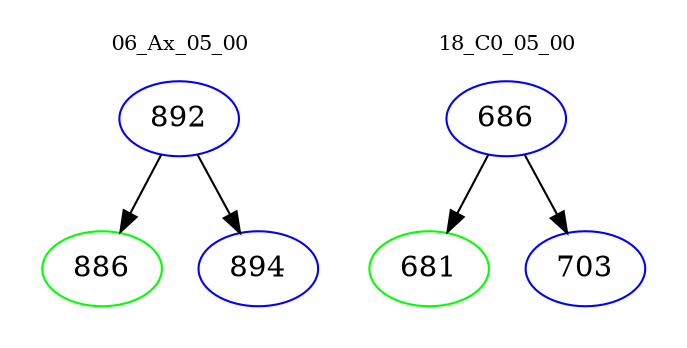 digraph{
subgraph cluster_0 {
color = white
label = "06_Ax_05_00";
fontsize=10;
T0_892 [label="892", color="blue"]
T0_892 -> T0_886 [color="black"]
T0_886 [label="886", color="green"]
T0_892 -> T0_894 [color="black"]
T0_894 [label="894", color="blue"]
}
subgraph cluster_1 {
color = white
label = "18_C0_05_00";
fontsize=10;
T1_686 [label="686", color="blue"]
T1_686 -> T1_681 [color="black"]
T1_681 [label="681", color="green"]
T1_686 -> T1_703 [color="black"]
T1_703 [label="703", color="blue"]
}
}
